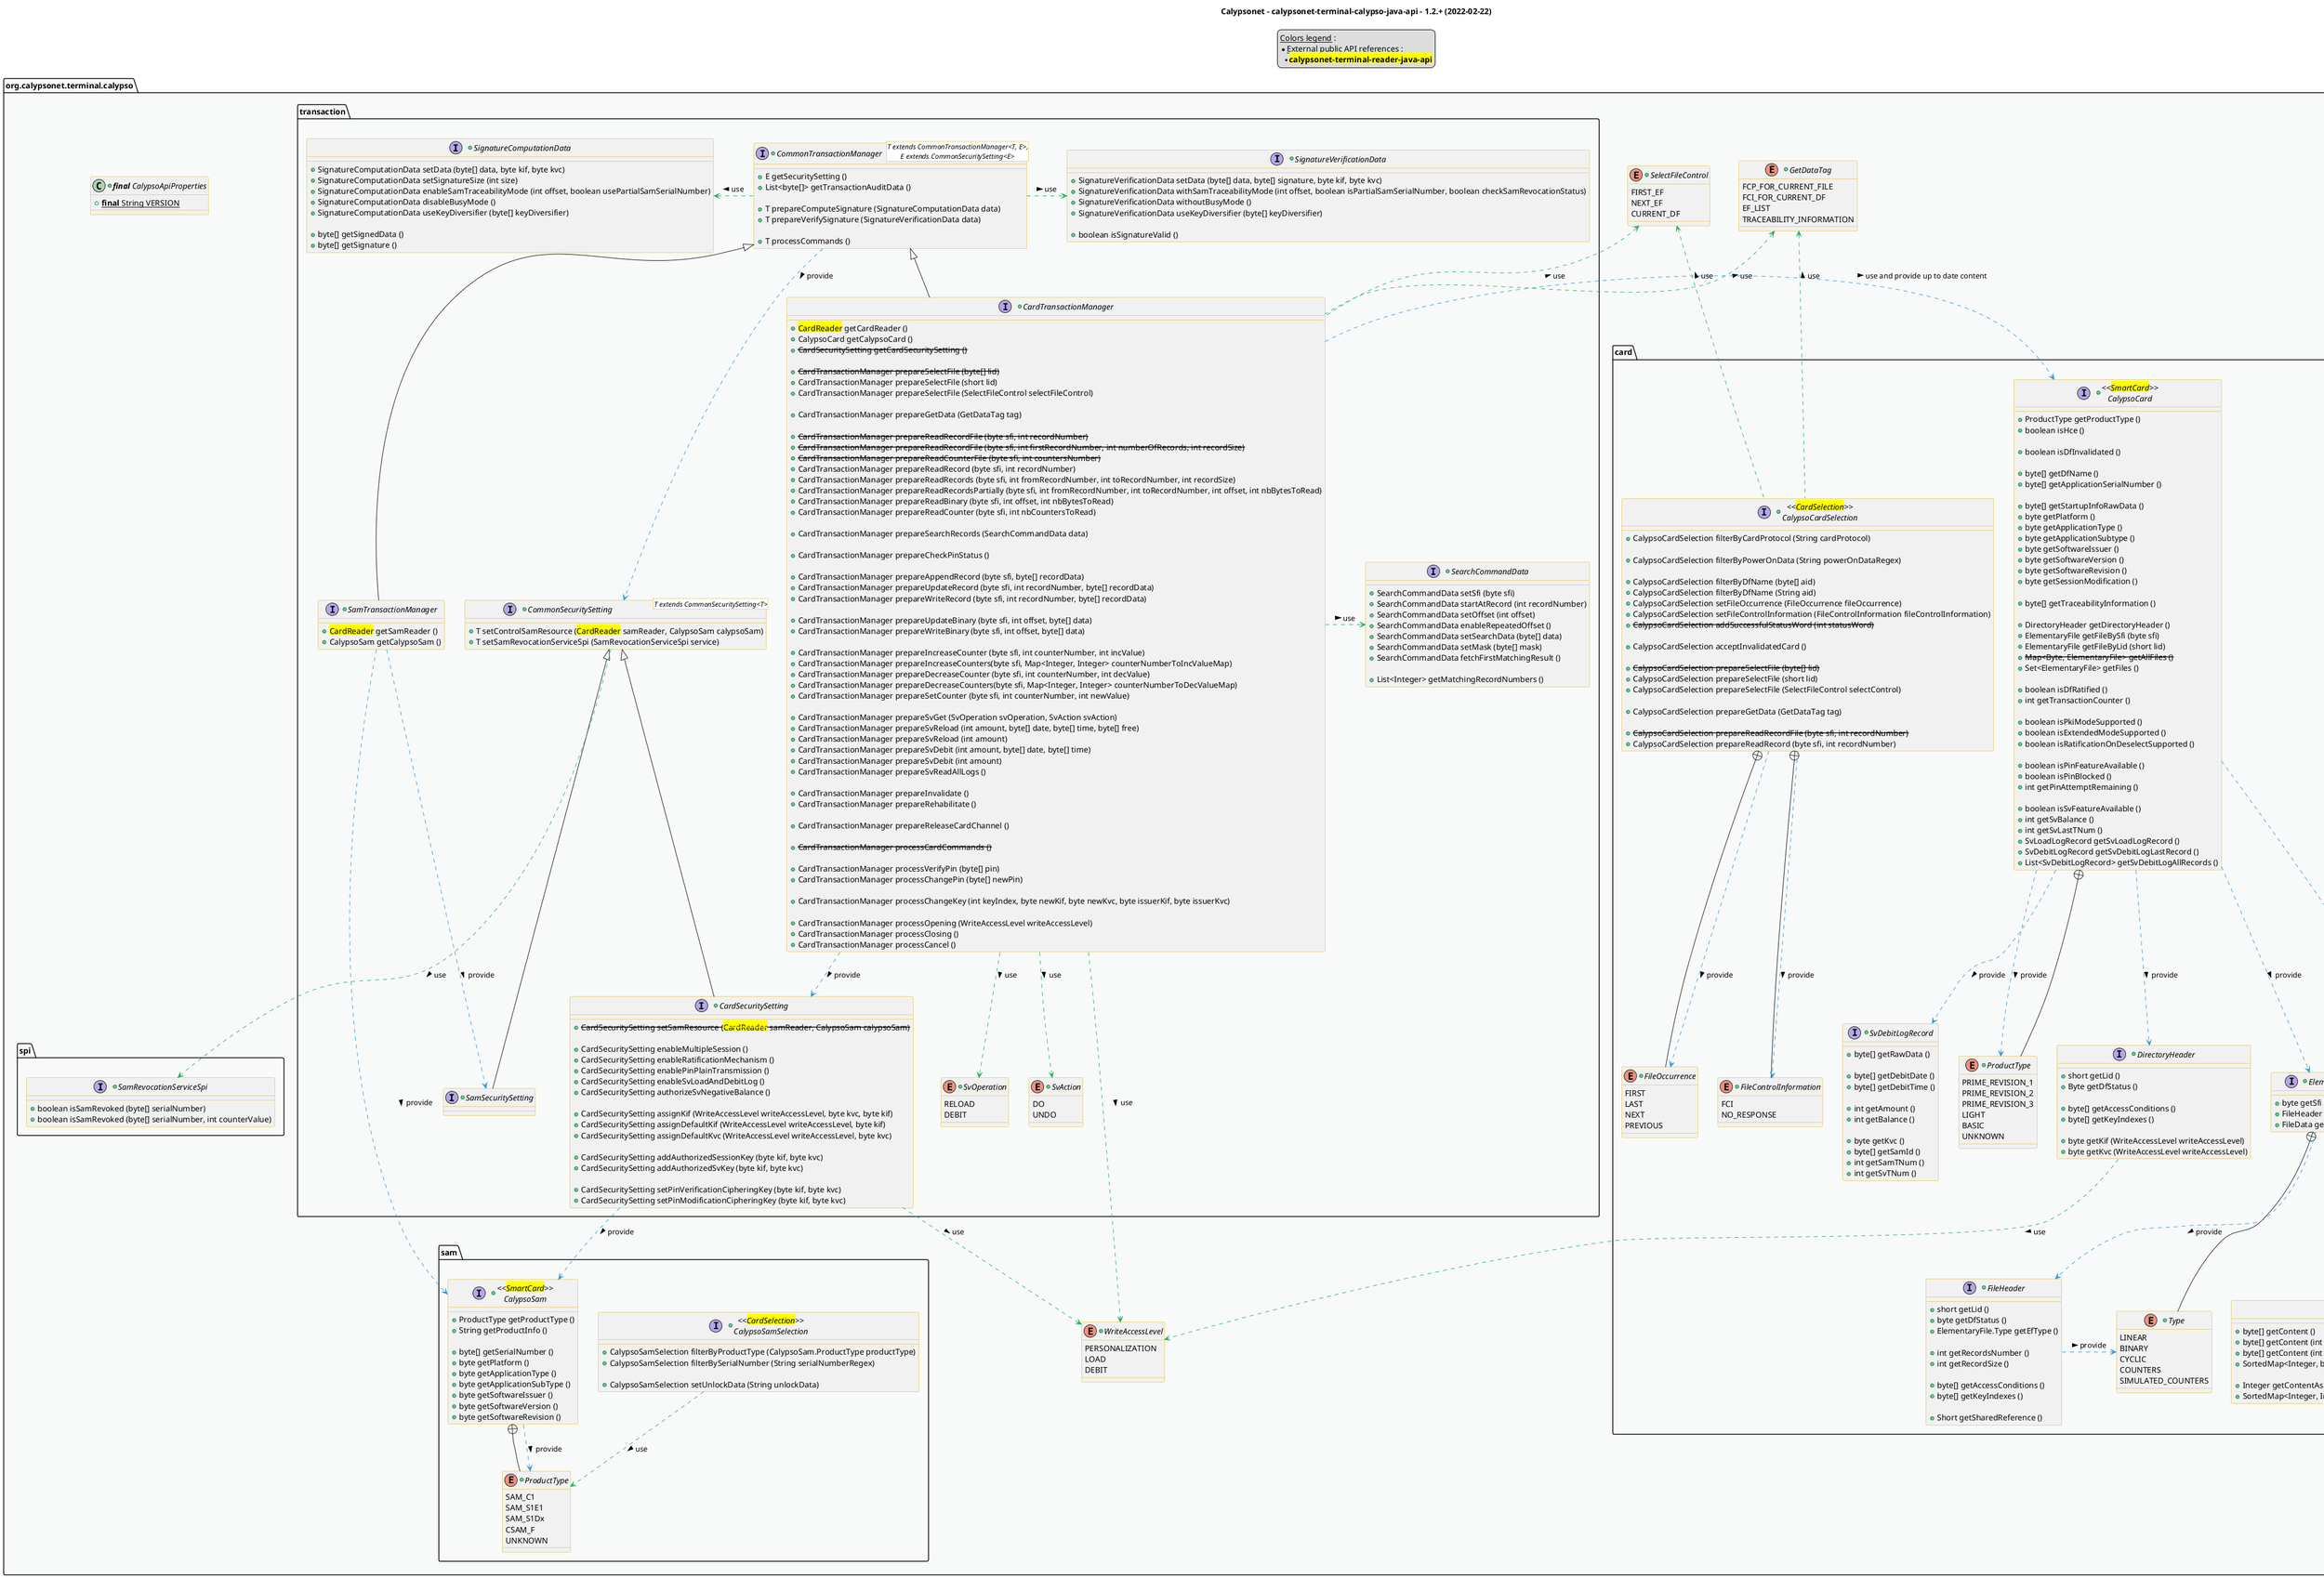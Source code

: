 @startuml
title
    Calypsonet - calypsonet-terminal-calypso-java-api - 1.2.+ (2022-02-22)
end title

' == THEME ==

'Couleurs issues de : https://htmlcolorcodes.com/fr/tableau-de-couleur/tableau-de-couleur-design-plat/
!define C_GREY1 F8F9F9
!define C_GREY2 F2F3F4
!define C_GREY3 E5E7E9
!define C_GREY4 D7DBDD
!define C_GREY5 CACFD2
!define C_GREY6 BDC3C7
!define C_LINK 3498DB
!define C_USE 27AE60

skinparam Shadowing false
skinparam ClassFontStyle italic
skinparam ClassBorderColor #D4AC0D
skinparam stereotypeABorderColor #A9DCDF
skinparam stereotypeIBorderColor #B4A7E5
skinparam stereotypeCBorderColor #ADD1B2
skinparam stereotypeEBorderColor #EB93DF
' Red
skinparam ClassBackgroundColor<<red>> #FDEDEC
skinparam ClassBorderColor<<red>> #E74C3C
hide <<red>> stereotype
' Purple
skinparam ClassBackgroundColor<<purple>> #F4ECF7
skinparam ClassBorderColor<<purple>> #8E44AD
hide <<purple>> stereotype
' blue
skinparam ClassBackgroundColor<<blue>> #EBF5FB
skinparam ClassBorderColor<<blue>> #3498DB
hide <<blue>> stereotype
' Green
skinparam ClassBackgroundColor<<green>> #E9F7EF
skinparam ClassBorderColor<<green>> #27AE60
hide <<green>> stereotype
' Grey
skinparam ClassBackgroundColor<<grey>> #EAECEE
skinparam ClassBorderColor<<grey>> #2C3E50
hide <<grey>> stereotype

' == CONTENT ==

legend top
    __Colors legend__ :
    * __External public API references__ :
    ** <back:yellow>**calypsonet-terminal-reader-java-api**</back>
end legend

package "org.calypsonet.terminal.calypso" as api {

    +class "**final** CalypsoApiProperties" as ApiProperties {
        +{static} **final** String VERSION
    }
    +enum WriteAccessLevel {
        PERSONALIZATION
        LOAD
        DEBIT
    }
    +enum SelectFileControl {
        FIRST_EF
        NEXT_EF
        CURRENT_DF
    }
    +enum GetDataTag {
        FCP_FOR_CURRENT_FILE
        FCI_FOR_CURRENT_DF
        EF_LIST
        TRACEABILITY_INFORMATION
    }
    package spi {
        +interface SamRevocationServiceSpi {
            +boolean isSamRevoked (byte[] serialNumber)
            +boolean isSamRevoked (byte[] serialNumber, int counterValue)
        }
    }
    package card {
        +interface "<<<back:yellow>CardSelection</back>>>\nCalypsoCardSelection" as CalypsoCardSelection {
            +CalypsoCardSelection filterByCardProtocol (String cardProtocol)

            +CalypsoCardSelection filterByPowerOnData (String powerOnDataRegex)

            +CalypsoCardSelection filterByDfName (byte[] aid)
            +CalypsoCardSelection filterByDfName (String aid)
            +CalypsoCardSelection setFileOccurrence (FileOccurrence fileOccurrence)
            +CalypsoCardSelection setFileControlInformation (FileControlInformation fileControlInformation)
            +<s>CalypsoCardSelection addSuccessfulStatusWord (int statusWord)</s>

            +CalypsoCardSelection acceptInvalidatedCard ()

            +<s>CalypsoCardSelection prepareSelectFile (byte[] lid)</s>
            +CalypsoCardSelection prepareSelectFile (short lid)
            +CalypsoCardSelection prepareSelectFile (SelectFileControl selectControl)

            +CalypsoCardSelection prepareGetData (GetDataTag tag)

            +<s>CalypsoCardSelection prepareReadRecordFile (byte sfi, int recordNumber)</s>
            +CalypsoCardSelection prepareReadRecord (byte sfi, int recordNumber)
        }
        +enum FileOccurrence {
            FIRST
            LAST
            NEXT
            PREVIOUS
        }
        +enum FileControlInformation {
            FCI
            NO_RESPONSE
        }
        +interface "<<<back:yellow>SmartCard</back>>>\nCalypsoCard" as CalypsoCard {
            +ProductType getProductType ()
            +boolean isHce ()

            +boolean isDfInvalidated ()

            +byte[] getDfName ()
            +byte[] getApplicationSerialNumber ()

            +byte[] getStartupInfoRawData ()
            +byte getPlatform ()
            +byte getApplicationType ()
            +byte getApplicationSubtype ()
            +byte getSoftwareIssuer ()
            +byte getSoftwareVersion ()
            +byte getSoftwareRevision ()
            +byte getSessionModification ()

            +byte[] getTraceabilityInformation ()

            +DirectoryHeader getDirectoryHeader ()
            +ElementaryFile getFileBySfi (byte sfi)
            +ElementaryFile getFileByLid (short lid)
            +<s>Map<Byte, ElementaryFile> getAllFiles ()</s>
            +Set<ElementaryFile> getFiles ()

            +boolean isDfRatified ()
            +int getTransactionCounter ()

            +boolean isPkiModeSupported ()
            +boolean isExtendedModeSupported ()
            +boolean isRatificationOnDeselectSupported ()

            +boolean isPinFeatureAvailable ()
            +boolean isPinBlocked ()
            +int getPinAttemptRemaining ()

            +boolean isSvFeatureAvailable ()
            +int getSvBalance ()
            +int getSvLastTNum ()
            +SvLoadLogRecord getSvLoadLogRecord ()
            +SvDebitLogRecord getSvDebitLogLastRecord ()
            +List<SvDebitLogRecord> getSvDebitLogAllRecords ()
        }
        +interface DirectoryHeader {
            +short getLid ()
            +Byte getDfStatus ()

            +byte[] getAccessConditions ()
            +byte[] getKeyIndexes ()

            +byte getKif (WriteAccessLevel writeAccessLevel)
            +byte getKvc (WriteAccessLevel writeAccessLevel)
        }
        +interface ElementaryFile {
            +byte getSfi ()
            +FileHeader getHeader ()
            +FileData getData ()
        }
        +interface FileHeader {
            +short getLid ()
            +byte getDfStatus ()
            +ElementaryFile.Type getEfType ()

            +int getRecordsNumber ()
            +int getRecordSize ()

            +byte[] getAccessConditions ()
            +byte[] getKeyIndexes ()

            +Short getSharedReference ()
        }
        +enum "Type" as FileType {
            LINEAR
            BINARY
            CYCLIC
            COUNTERS
            SIMULATED_COUNTERS
        }
        +interface FileData {
            +byte[] getContent ()
            +byte[] getContent (int numRecord)
            +byte[] getContent (int numRecord, int dataOffset, int dataLength)
            +SortedMap<Integer, byte[]> getAllRecordsContent ()

            +Integer getContentAsCounterValue (int numCounter)
            +SortedMap<Integer, Integer> getAllCountersValue ()
        }
        +enum "ProductType" as CardProductType {
            PRIME_REVISION_1
            PRIME_REVISION_2
            PRIME_REVISION_3
            LIGHT
            BASIC
            UNKNOWN
        }
        +interface SvLoadLogRecord {
            +byte[] getRawData ()

            +byte[] getLoadDate ()
            +byte[] getLoadTime ()

            +int getAmount ()
            +int getBalance ()
            +byte[] getFreeData ()

            +byte getKvc ()
            +byte[] getSamId ()
            +int getSamTNum ()
            +int getSvTNum ()
        }
        +interface SvDebitLogRecord {
            +byte[] getRawData ()

            +byte[] getDebitDate ()
            +byte[] getDebitTime ()

            +int getAmount ()
            +int getBalance ()

            +byte getKvc ()
            +byte[] getSamId ()
            +int getSamTNum ()
            +int getSvTNum ()
        }
    }
    package sam {
        +interface "<<<back:yellow>CardSelection</back>>>\nCalypsoSamSelection" as CalypsoSamSelection {
            +CalypsoSamSelection filterByProductType (CalypsoSam.ProductType productType)
            +CalypsoSamSelection filterBySerialNumber (String serialNumberRegex)

            +CalypsoSamSelection setUnlockData (String unlockData)
        }
        +interface "<<<back:yellow>SmartCard</back>>>\nCalypsoSam" as CalypsoSam {
            +ProductType getProductType ()
            +String getProductInfo ()

            +byte[] getSerialNumber ()
            +byte getPlatform ()
            +byte getApplicationType ()
            +byte getApplicationSubType ()
            +byte getSoftwareIssuer ()
            +byte getSoftwareVersion ()
            +byte getSoftwareRevision ()
        }
        +enum "ProductType" as SamProductType {
            SAM_C1
            SAM_S1E1
            SAM_S1Dx
            CSAM_F
            UNKNOWN
        }
    }
    package transaction {
        ' Common to Card and SAM
        +interface CommonTransactionManager<T extends CommonTransactionManager<T, E>,\nE extends CommonSecuritySetting<E>> {
            +E getSecuritySetting ()
            +List<byte[]> getTransactionAuditData ()

            +T prepareComputeSignature (SignatureComputationData data)
            +T prepareVerifySignature (SignatureVerificationData data)

            +T processCommands ()
        }
        +interface SignatureComputationData {
            +SignatureComputationData setData (byte[] data, byte kif, byte kvc)
            +SignatureComputationData setSignatureSize (int size)
            +SignatureComputationData enableSamTraceabilityMode (int offset, boolean usePartialSamSerialNumber)
            +SignatureComputationData disableBusyMode ()
            +SignatureComputationData useKeyDiversifier (byte[] keyDiversifier)

            +byte[] getSignedData ()
            +byte[] getSignature ()
        }
        +interface SignatureVerificationData {
            +SignatureVerificationData setData (byte[] data, byte[] signature, byte kif, byte kvc)
            +SignatureVerificationData withSamTraceabilityMode (int offset, boolean isPartialSamSerialNumber, boolean checkSamRevocationStatus)
            +SignatureVerificationData withoutBusyMode ()
            +SignatureVerificationData useKeyDiversifier (byte[] keyDiversifier)

            +boolean isSignatureValid ()
        }
        +interface CommonSecuritySetting<T extends CommonSecuritySetting<T>> {
            +T setControlSamResource (<back:yellow>CardReader</back> samReader, CalypsoSam calypsoSam)
            +T setSamRevocationServiceSpi (SamRevocationServiceSpi service)
        }
        ' Card
        +interface CardTransactionManager extends CommonTransactionManager {
            +<back:yellow>CardReader</back> getCardReader ()
            +CalypsoCard getCalypsoCard ()
            +<s>CardSecuritySetting getCardSecuritySetting ()</s>

            +<s>CardTransactionManager prepareSelectFile (byte[] lid)</s>
            +CardTransactionManager prepareSelectFile (short lid)
            +CardTransactionManager prepareSelectFile (SelectFileControl selectFileControl)

            +CardTransactionManager prepareGetData (GetDataTag tag)

            +<s>CardTransactionManager prepareReadRecordFile (byte sfi, int recordNumber)</s>
            +<s>CardTransactionManager prepareReadRecordFile (byte sfi, int firstRecordNumber, int numberOfRecords, int recordSize)</s>
            +<s>CardTransactionManager prepareReadCounterFile (byte sfi, int countersNumber)</s>
            +CardTransactionManager prepareReadRecord (byte sfi, int recordNumber)
            +CardTransactionManager prepareReadRecords (byte sfi, int fromRecordNumber, int toRecordNumber, int recordSize)
            +CardTransactionManager prepareReadRecordsPartially (byte sfi, int fromRecordNumber, int toRecordNumber, int offset, int nbBytesToRead)
            +CardTransactionManager prepareReadBinary (byte sfi, int offset, int nbBytesToRead)
            +CardTransactionManager prepareReadCounter (byte sfi, int nbCountersToRead)

            +CardTransactionManager prepareSearchRecords (SearchCommandData data)

            +CardTransactionManager prepareCheckPinStatus ()

            +CardTransactionManager prepareAppendRecord (byte sfi, byte[] recordData)
            +CardTransactionManager prepareUpdateRecord (byte sfi, int recordNumber, byte[] recordData)
            +CardTransactionManager prepareWriteRecord (byte sfi, int recordNumber, byte[] recordData)

            +CardTransactionManager prepareUpdateBinary (byte sfi, int offset, byte[] data)
            +CardTransactionManager prepareWriteBinary (byte sfi, int offset, byte[] data)

            +CardTransactionManager prepareIncreaseCounter (byte sfi, int counterNumber, int incValue)
            +CardTransactionManager prepareIncreaseCounters(byte sfi, Map<Integer, Integer> counterNumberToIncValueMap)
            +CardTransactionManager prepareDecreaseCounter (byte sfi, int counterNumber, int decValue)
            +CardTransactionManager prepareDecreaseCounters(byte sfi, Map<Integer, Integer> counterNumberToDecValueMap)
            +CardTransactionManager prepareSetCounter (byte sfi, int counterNumber, int newValue)

            +CardTransactionManager prepareSvGet (SvOperation svOperation, SvAction svAction)
            +CardTransactionManager prepareSvReload (int amount, byte[] date, byte[] time, byte[] free)
            +CardTransactionManager prepareSvReload (int amount)
            +CardTransactionManager prepareSvDebit (int amount, byte[] date, byte[] time)
            +CardTransactionManager prepareSvDebit (int amount)
            +CardTransactionManager prepareSvReadAllLogs ()

            +CardTransactionManager prepareInvalidate ()
            +CardTransactionManager prepareRehabilitate ()

            +CardTransactionManager prepareReleaseCardChannel ()

            +<s>CardTransactionManager processCardCommands ()</s>

            +CardTransactionManager processVerifyPin (byte[] pin)
            +CardTransactionManager processChangePin (byte[] newPin)

            +CardTransactionManager processChangeKey (int keyIndex, byte newKif, byte newKvc, byte issuerKif, byte issuerKvc)

            +CardTransactionManager processOpening (WriteAccessLevel writeAccessLevel)
            +CardTransactionManager processClosing ()
            +CardTransactionManager processCancel ()
        }
        +enum SvOperation {
            RELOAD
            DEBIT
        }
        +enum SvAction {
            DO
            UNDO
        }
        +interface CardSecuritySetting extends CommonSecuritySetting {
            +<s>CardSecuritySetting setSamResource (<back:yellow>CardReader</back> samReader, CalypsoSam calypsoSam)</s>

            +CardSecuritySetting enableMultipleSession ()
            +CardSecuritySetting enableRatificationMechanism ()
            +CardSecuritySetting enablePinPlainTransmission ()
            +CardSecuritySetting enableSvLoadAndDebitLog ()
            +CardSecuritySetting authorizeSvNegativeBalance ()

            +CardSecuritySetting assignKif (WriteAccessLevel writeAccessLevel, byte kvc, byte kif)
            +CardSecuritySetting assignDefaultKif (WriteAccessLevel writeAccessLevel, byte kif)
            +CardSecuritySetting assignDefaultKvc (WriteAccessLevel writeAccessLevel, byte kvc)

            +CardSecuritySetting addAuthorizedSessionKey (byte kif, byte kvc)
            +CardSecuritySetting addAuthorizedSvKey (byte kif, byte kvc)

            +CardSecuritySetting setPinVerificationCipheringKey (byte kif, byte kvc)
            +CardSecuritySetting setPinModificationCipheringKey (byte kif, byte kvc)
        }
        +interface SearchCommandData {
            +SearchCommandData setSfi (byte sfi)
            +SearchCommandData startAtRecord (int recordNumber)
            +SearchCommandData setOffset (int offset)
            +SearchCommandData enableRepeatedOffset ()
            +SearchCommandData setSearchData (byte[] data)
            +SearchCommandData setMask (byte[] mask)
            +SearchCommandData fetchFirstMatchingResult ()

            +List<Integer> getMatchingRecordNumbers ()
        }
        ' SAM
        +interface SamTransactionManager extends CommonTransactionManager {
            +<back:yellow>CardReader</back> getSamReader ()
            +CalypsoSam getCalypsoSam ()
        }
        +interface SamSecuritySetting extends CommonSecuritySetting {
        }
    }
}

' Associations

CommonTransactionManager .left.> SignatureComputationData #C_USE : use >
CommonTransactionManager .right.> SignatureVerificationData #C_USE : use >
CommonTransactionManager ..> CommonSecuritySetting #C_LINK : provide >

CommonSecuritySetting ..> SamRevocationServiceSpi #C_USE : use >

CalypsoCardSelection +-- FileOccurrence
CalypsoCardSelection ..> FileOccurrence #C_LINK : provide >
CalypsoCardSelection +-- FileControlInformation
CalypsoCardSelection ..> FileControlInformation #C_LINK : provide >

CardTransactionManager ..> WriteAccessLevel #C_USE : use >
CardTransactionManager ..> SvOperation #C_USE : use >
CardTransactionManager ..> SvAction #C_USE : use >
CardTransactionManager .up.> SelectFileControl #C_USE : use >
CardTransactionManager .up.> GetDataTag #C_USE : use >
CardTransactionManager .right.> SearchCommandData #C_USE : use >
CardTransactionManager .right.> CalypsoCard #C_LINK : use and provide up to date content >
CardTransactionManager ..> CardSecuritySetting #C_LINK : provide >

CardSecuritySetting ..> WriteAccessLevel #C_USE : use >
CardSecuritySetting ..> CalypsoSam #C_LINK : provide >

CalypsoSamSelection ..> SamProductType #C_USE : use >

SamTransactionManager ..> CalypsoSam #C_LINK : provide >
SamTransactionManager ..> SamSecuritySetting #C_LINK : provide >

CalypsoSam +-- SamProductType
CalypsoSam ..> SamProductType #C_LINK : provide >

CalypsoCardSelection .up.> SelectFileControl #C_USE : use >
CalypsoCardSelection .up.> GetDataTag #C_USE : use >

CalypsoCard ..> DirectoryHeader #C_LINK : provide >
CalypsoCard ..> ElementaryFile #C_LINK : provide >
CalypsoCard +-- CardProductType
CalypsoCard ..> CardProductType #C_LINK : provide >
CalypsoCard ..> SvLoadLogRecord #C_LINK : provide >
CalypsoCard ..> SvDebitLogRecord #C_LINK : provide >

DirectoryHeader ..> WriteAccessLevel #C_USE : use >

ElementaryFile +-- FileType
ElementaryFile ..> FileHeader #C_LINK : provide >
ElementaryFile ..> FileData #C_LINK : provide >

FileHeader .right.> FileType #C_LINK : provide >

' == LAYOUT ==

'SignatureComputationData -[hidden]- SignatureVerificationData

' == STYLE ==

package api #C_GREY1 {}
package spi #C_GREY2 {}
package card #C_GREY2 {}
package sam #C_GREY2 {}
package transaction #C_GREY2 {}


@enduml